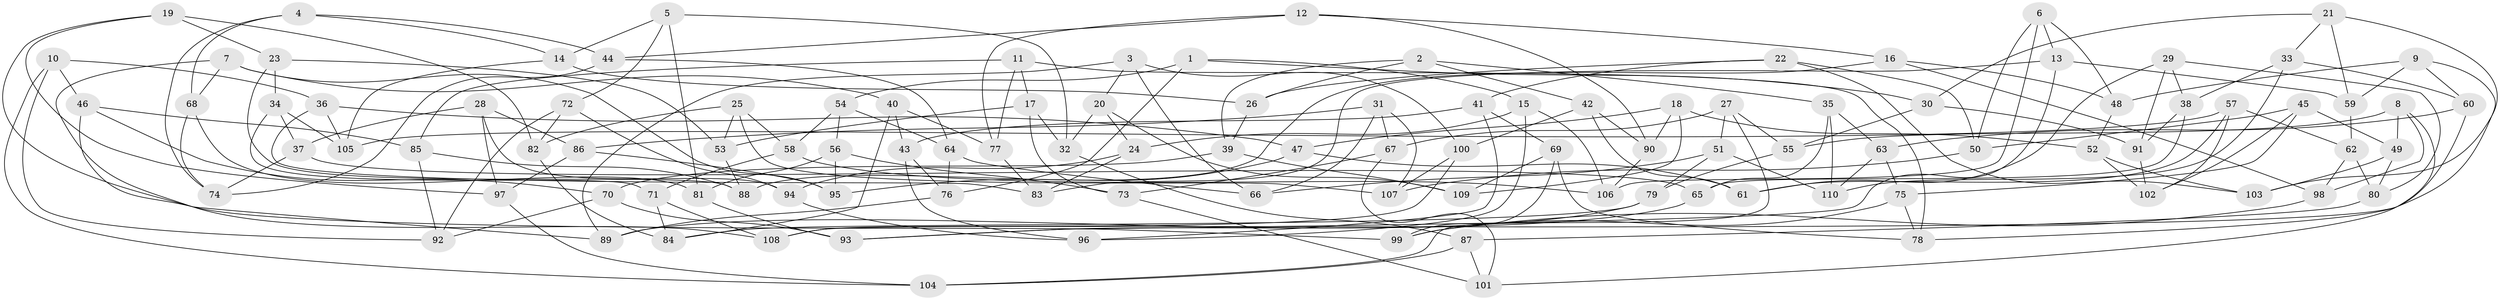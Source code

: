 // Generated by graph-tools (version 1.1) at 2025/56/03/09/25 04:56:42]
// undirected, 110 vertices, 220 edges
graph export_dot {
graph [start="1"]
  node [color=gray90,style=filled];
  1;
  2;
  3;
  4;
  5;
  6;
  7;
  8;
  9;
  10;
  11;
  12;
  13;
  14;
  15;
  16;
  17;
  18;
  19;
  20;
  21;
  22;
  23;
  24;
  25;
  26;
  27;
  28;
  29;
  30;
  31;
  32;
  33;
  34;
  35;
  36;
  37;
  38;
  39;
  40;
  41;
  42;
  43;
  44;
  45;
  46;
  47;
  48;
  49;
  50;
  51;
  52;
  53;
  54;
  55;
  56;
  57;
  58;
  59;
  60;
  61;
  62;
  63;
  64;
  65;
  66;
  67;
  68;
  69;
  70;
  71;
  72;
  73;
  74;
  75;
  76;
  77;
  78;
  79;
  80;
  81;
  82;
  83;
  84;
  85;
  86;
  87;
  88;
  89;
  90;
  91;
  92;
  93;
  94;
  95;
  96;
  97;
  98;
  99;
  100;
  101;
  102;
  103;
  104;
  105;
  106;
  107;
  108;
  109;
  110;
  1 -- 76;
  1 -- 54;
  1 -- 30;
  1 -- 15;
  2 -- 39;
  2 -- 42;
  2 -- 26;
  2 -- 35;
  3 -- 100;
  3 -- 89;
  3 -- 20;
  3 -- 66;
  4 -- 14;
  4 -- 44;
  4 -- 74;
  4 -- 68;
  5 -- 32;
  5 -- 72;
  5 -- 81;
  5 -- 14;
  6 -- 13;
  6 -- 50;
  6 -- 106;
  6 -- 48;
  7 -- 40;
  7 -- 68;
  7 -- 108;
  7 -- 95;
  8 -- 101;
  8 -- 98;
  8 -- 55;
  8 -- 49;
  9 -- 48;
  9 -- 108;
  9 -- 59;
  9 -- 60;
  10 -- 46;
  10 -- 104;
  10 -- 92;
  10 -- 36;
  11 -- 78;
  11 -- 77;
  11 -- 85;
  11 -- 17;
  12 -- 77;
  12 -- 90;
  12 -- 44;
  12 -- 16;
  13 -- 83;
  13 -- 59;
  13 -- 93;
  14 -- 105;
  14 -- 26;
  15 -- 96;
  15 -- 24;
  15 -- 106;
  16 -- 88;
  16 -- 48;
  16 -- 98;
  17 -- 32;
  17 -- 53;
  17 -- 73;
  18 -- 90;
  18 -- 109;
  18 -- 47;
  18 -- 52;
  19 -- 82;
  19 -- 97;
  19 -- 23;
  19 -- 99;
  20 -- 109;
  20 -- 24;
  20 -- 32;
  21 -- 33;
  21 -- 30;
  21 -- 103;
  21 -- 59;
  22 -- 41;
  22 -- 26;
  22 -- 103;
  22 -- 50;
  23 -- 53;
  23 -- 88;
  23 -- 34;
  24 -- 94;
  24 -- 83;
  25 -- 82;
  25 -- 107;
  25 -- 53;
  25 -- 58;
  26 -- 39;
  27 -- 55;
  27 -- 104;
  27 -- 67;
  27 -- 51;
  28 -- 97;
  28 -- 94;
  28 -- 37;
  28 -- 86;
  29 -- 61;
  29 -- 91;
  29 -- 80;
  29 -- 38;
  30 -- 91;
  30 -- 55;
  31 -- 86;
  31 -- 107;
  31 -- 66;
  31 -- 67;
  32 -- 87;
  33 -- 110;
  33 -- 38;
  33 -- 60;
  34 -- 37;
  34 -- 71;
  34 -- 105;
  35 -- 110;
  35 -- 63;
  35 -- 65;
  36 -- 83;
  36 -- 47;
  36 -- 105;
  37 -- 65;
  37 -- 74;
  38 -- 65;
  38 -- 91;
  39 -- 70;
  39 -- 109;
  40 -- 77;
  40 -- 43;
  40 -- 84;
  41 -- 43;
  41 -- 96;
  41 -- 69;
  42 -- 90;
  42 -- 61;
  42 -- 100;
  43 -- 76;
  43 -- 96;
  44 -- 64;
  44 -- 74;
  45 -- 50;
  45 -- 102;
  45 -- 49;
  45 -- 75;
  46 -- 70;
  46 -- 89;
  46 -- 85;
  47 -- 61;
  47 -- 95;
  48 -- 52;
  49 -- 103;
  49 -- 80;
  50 -- 107;
  51 -- 79;
  51 -- 110;
  51 -- 66;
  52 -- 103;
  52 -- 102;
  53 -- 88;
  54 -- 64;
  54 -- 58;
  54 -- 56;
  55 -- 79;
  56 -- 95;
  56 -- 73;
  56 -- 81;
  57 -- 61;
  57 -- 62;
  57 -- 102;
  57 -- 105;
  58 -- 71;
  58 -- 106;
  59 -- 62;
  60 -- 63;
  60 -- 78;
  62 -- 80;
  62 -- 98;
  63 -- 75;
  63 -- 110;
  64 -- 76;
  64 -- 66;
  65 -- 93;
  67 -- 73;
  67 -- 101;
  68 -- 81;
  68 -- 74;
  69 -- 109;
  69 -- 99;
  69 -- 78;
  70 -- 93;
  70 -- 92;
  71 -- 108;
  71 -- 84;
  72 -- 82;
  72 -- 94;
  72 -- 92;
  73 -- 101;
  75 -- 99;
  75 -- 78;
  76 -- 89;
  77 -- 83;
  79 -- 89;
  79 -- 84;
  80 -- 87;
  81 -- 93;
  82 -- 84;
  85 -- 92;
  85 -- 88;
  86 -- 95;
  86 -- 97;
  87 -- 101;
  87 -- 104;
  90 -- 106;
  91 -- 102;
  94 -- 96;
  97 -- 104;
  98 -- 99;
  100 -- 108;
  100 -- 107;
}
